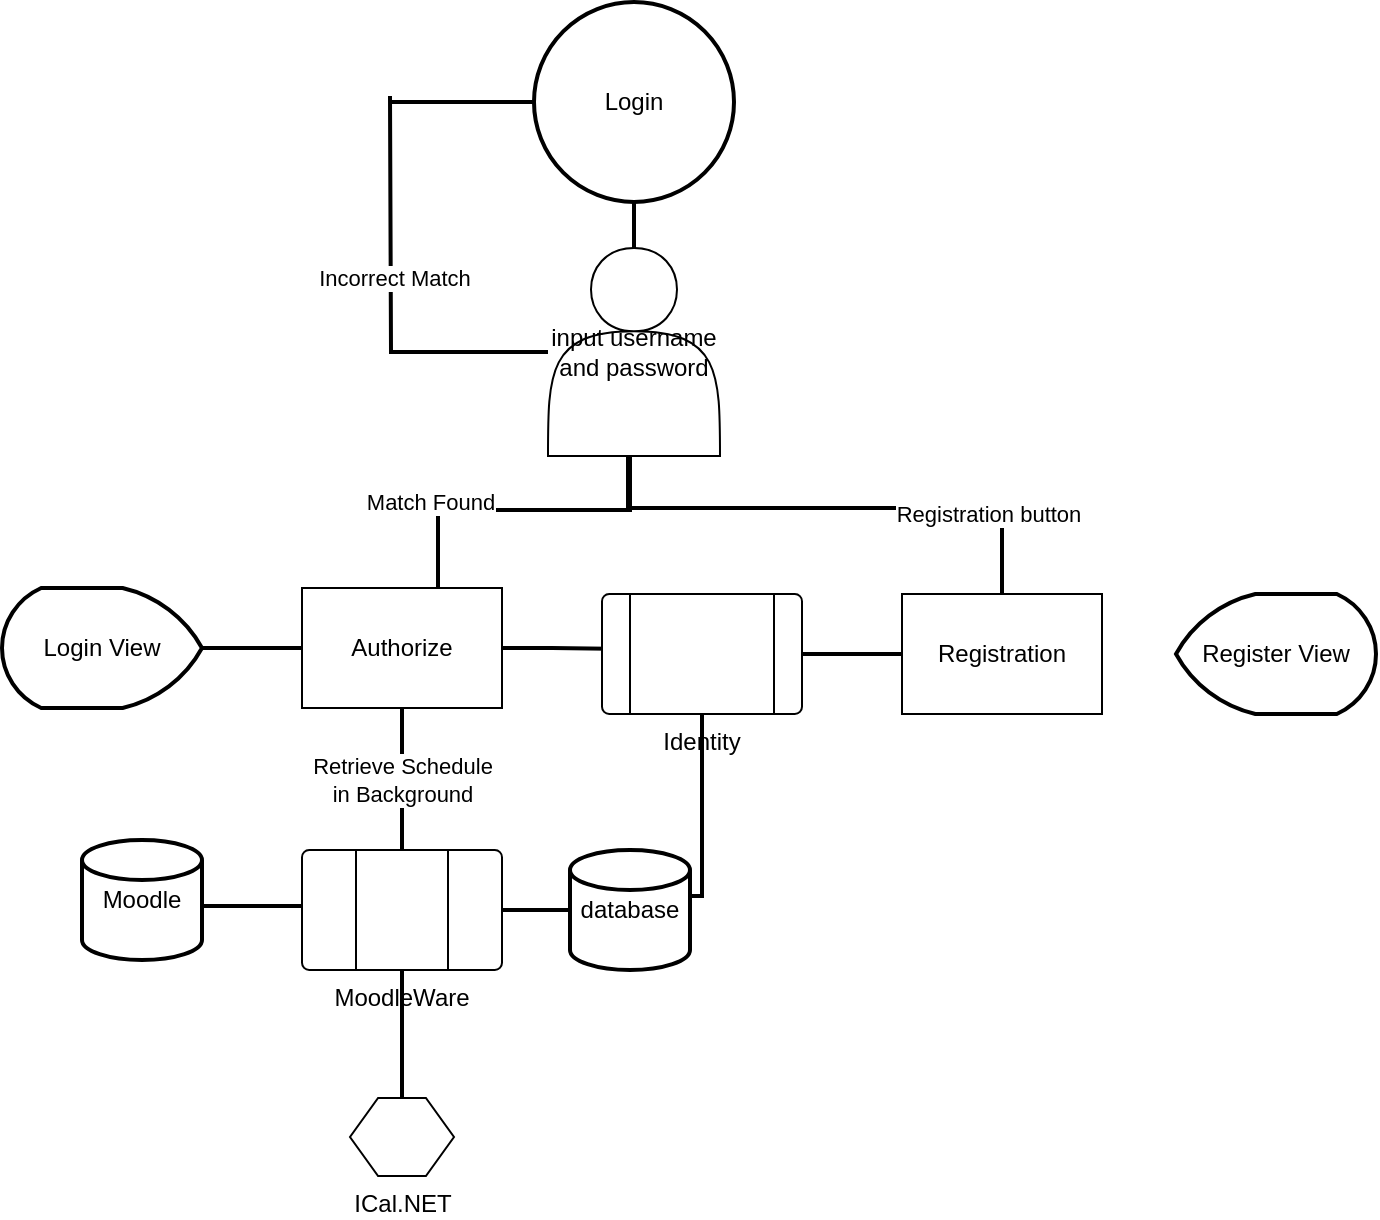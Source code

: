<mxfile version="20.8.10" type="device"><diagram id="C5RBs43oDa-KdzZeNtuy" name="Page-1"><mxGraphModel dx="901" dy="590" grid="0" gridSize="10" guides="1" tooltips="1" connect="1" arrows="1" fold="1" page="1" pageScale="1" pageWidth="827" pageHeight="1169" math="0" shadow="0"><root><mxCell id="WIyWlLk6GJQsqaUBKTNV-0"/><mxCell id="WIyWlLk6GJQsqaUBKTNV-1" parent="WIyWlLk6GJQsqaUBKTNV-0"/><mxCell id="VY14--Z6UEeG_rHjwcKi-18" style="edgeStyle=orthogonalEdgeStyle;rounded=0;orthogonalLoop=1;jettySize=auto;html=1;strokeWidth=2;endArrow=none;endFill=0;" edge="1" parent="WIyWlLk6GJQsqaUBKTNV-1" source="VY14--Z6UEeG_rHjwcKi-0" target="VY14--Z6UEeG_rHjwcKi-3"><mxGeometry relative="1" as="geometry"/></mxCell><mxCell id="VY14--Z6UEeG_rHjwcKi-19" style="edgeStyle=orthogonalEdgeStyle;rounded=0;orthogonalLoop=1;jettySize=auto;html=1;strokeWidth=2;endArrow=none;endFill=0;" edge="1" parent="WIyWlLk6GJQsqaUBKTNV-1" source="VY14--Z6UEeG_rHjwcKi-0"><mxGeometry relative="1" as="geometry"><mxPoint x="325" y="90" as="targetPoint"/></mxGeometry></mxCell><mxCell id="VY14--Z6UEeG_rHjwcKi-0" value="Login" style="strokeWidth=2;html=1;shape=mxgraph.flowchart.start_2;whiteSpace=wrap;" vertex="1" parent="WIyWlLk6GJQsqaUBKTNV-1"><mxGeometry x="396" y="40" width="100" height="100" as="geometry"/></mxCell><mxCell id="VY14--Z6UEeG_rHjwcKi-1" value="database" style="strokeWidth=2;html=1;shape=mxgraph.flowchart.database;whiteSpace=wrap;" vertex="1" parent="WIyWlLk6GJQsqaUBKTNV-1"><mxGeometry x="414" y="464" width="60" height="60" as="geometry"/></mxCell><mxCell id="VY14--Z6UEeG_rHjwcKi-14" value="Registration button" style="edgeStyle=orthogonalEdgeStyle;rounded=0;orthogonalLoop=1;jettySize=auto;html=1;strokeWidth=2;endArrow=none;endFill=0;" edge="1" parent="WIyWlLk6GJQsqaUBKTNV-1" source="VY14--Z6UEeG_rHjwcKi-3" target="VY14--Z6UEeG_rHjwcKi-7"><mxGeometry x="0.605" y="-3" relative="1" as="geometry"><Array as="points"><mxPoint x="443" y="293"/><mxPoint x="630" y="293"/></Array><mxPoint as="offset"/></mxGeometry></mxCell><mxCell id="VY14--Z6UEeG_rHjwcKi-15" style="edgeStyle=orthogonalEdgeStyle;rounded=0;orthogonalLoop=1;jettySize=auto;html=1;entryX=0.68;entryY=0.008;entryDx=0;entryDy=0;entryPerimeter=0;strokeWidth=2;endArrow=none;endFill=0;" edge="1" parent="WIyWlLk6GJQsqaUBKTNV-1" source="VY14--Z6UEeG_rHjwcKi-3" target="VY14--Z6UEeG_rHjwcKi-6"><mxGeometry relative="1" as="geometry"><Array as="points"><mxPoint x="444" y="294"/><mxPoint x="348" y="294"/></Array></mxGeometry></mxCell><mxCell id="VY14--Z6UEeG_rHjwcKi-21" value="Match Found" style="edgeLabel;html=1;align=center;verticalAlign=middle;resizable=0;points=[];" vertex="1" connectable="0" parent="VY14--Z6UEeG_rHjwcKi-15"><mxGeometry x="0.386" y="-2" relative="1" as="geometry"><mxPoint x="-15" y="-2" as="offset"/></mxGeometry></mxCell><mxCell id="VY14--Z6UEeG_rHjwcKi-17" style="edgeStyle=orthogonalEdgeStyle;rounded=0;orthogonalLoop=1;jettySize=auto;html=1;strokeWidth=2;endArrow=none;endFill=0;" edge="1" parent="WIyWlLk6GJQsqaUBKTNV-1" source="VY14--Z6UEeG_rHjwcKi-3"><mxGeometry relative="1" as="geometry"><mxPoint x="324" y="87" as="targetPoint"/></mxGeometry></mxCell><mxCell id="VY14--Z6UEeG_rHjwcKi-20" value="Incorrect Match" style="edgeLabel;html=1;align=center;verticalAlign=middle;resizable=0;points=[];" vertex="1" connectable="0" parent="VY14--Z6UEeG_rHjwcKi-17"><mxGeometry x="0.134" y="-1" relative="1" as="geometry"><mxPoint y="1" as="offset"/></mxGeometry></mxCell><mxCell id="VY14--Z6UEeG_rHjwcKi-3" value="input username and password" style="shape=actor;whiteSpace=wrap;html=1;" vertex="1" parent="WIyWlLk6GJQsqaUBKTNV-1"><mxGeometry x="403" y="163" width="86" height="104" as="geometry"/></mxCell><mxCell id="VY14--Z6UEeG_rHjwcKi-23" value="Retrieve Schedule&lt;br&gt;in Background" style="edgeStyle=orthogonalEdgeStyle;rounded=0;orthogonalLoop=1;jettySize=auto;html=1;strokeWidth=2;endArrow=none;endFill=0;" edge="1" parent="WIyWlLk6GJQsqaUBKTNV-1" source="VY14--Z6UEeG_rHjwcKi-6" target="VY14--Z6UEeG_rHjwcKi-28"><mxGeometry relative="1" as="geometry"><mxPoint x="190" y="257.5" as="targetPoint"/></mxGeometry></mxCell><mxCell id="VY14--Z6UEeG_rHjwcKi-37" style="edgeStyle=orthogonalEdgeStyle;rounded=0;orthogonalLoop=1;jettySize=auto;html=1;entryX=0.13;entryY=0.458;entryDx=0;entryDy=0;entryPerimeter=0;strokeWidth=2;endArrow=none;endFill=0;" edge="1" parent="WIyWlLk6GJQsqaUBKTNV-1" source="VY14--Z6UEeG_rHjwcKi-6" target="VY14--Z6UEeG_rHjwcKi-34"><mxGeometry relative="1" as="geometry"/></mxCell><mxCell id="VY14--Z6UEeG_rHjwcKi-39" style="edgeStyle=orthogonalEdgeStyle;rounded=0;orthogonalLoop=1;jettySize=auto;html=1;strokeWidth=2;endArrow=none;endFill=0;" edge="1" parent="WIyWlLk6GJQsqaUBKTNV-1" source="VY14--Z6UEeG_rHjwcKi-6" target="VY14--Z6UEeG_rHjwcKi-38"><mxGeometry relative="1" as="geometry"/></mxCell><mxCell id="VY14--Z6UEeG_rHjwcKi-6" value="Authorize" style="whiteSpace=wrap;html=1;align=center;verticalAlign=middle;treeFolding=1;treeMoving=1;" vertex="1" parent="WIyWlLk6GJQsqaUBKTNV-1"><mxGeometry x="280" y="333" width="100" height="60" as="geometry"/></mxCell><mxCell id="VY14--Z6UEeG_rHjwcKi-35" style="edgeStyle=orthogonalEdgeStyle;rounded=0;orthogonalLoop=1;jettySize=auto;html=1;strokeWidth=2;endArrow=none;endFill=0;" edge="1" parent="WIyWlLk6GJQsqaUBKTNV-1" target="VY14--Z6UEeG_rHjwcKi-34"><mxGeometry relative="1" as="geometry"><mxPoint x="589" y="363" as="sourcePoint"/><Array as="points"><mxPoint x="589" y="366"/></Array></mxGeometry></mxCell><mxCell id="VY14--Z6UEeG_rHjwcKi-7" value="Registration" style="whiteSpace=wrap;html=1;align=center;verticalAlign=middle;treeFolding=1;treeMoving=1;" vertex="1" parent="WIyWlLk6GJQsqaUBKTNV-1"><mxGeometry x="580" y="336" width="100" height="60" as="geometry"/></mxCell><mxCell id="VY14--Z6UEeG_rHjwcKi-24" style="edgeStyle=orthogonalEdgeStyle;rounded=0;orthogonalLoop=1;jettySize=auto;html=1;strokeWidth=2;endArrow=none;endFill=0;" edge="1" parent="WIyWlLk6GJQsqaUBKTNV-1" source="VY14--Z6UEeG_rHjwcKi-28" target="VY14--Z6UEeG_rHjwcKi-1"><mxGeometry relative="1" as="geometry"><mxPoint x="90" y="257.5" as="sourcePoint"/></mxGeometry></mxCell><mxCell id="VY14--Z6UEeG_rHjwcKi-31" style="edgeStyle=orthogonalEdgeStyle;rounded=0;orthogonalLoop=1;jettySize=auto;html=1;strokeWidth=2;endArrow=none;endFill=0;startArrow=none;" edge="1" parent="WIyWlLk6GJQsqaUBKTNV-1" source="VY14--Z6UEeG_rHjwcKi-26" target="VY14--Z6UEeG_rHjwcKi-29"><mxGeometry relative="1" as="geometry"><Array as="points"><mxPoint x="199" y="492"/></Array></mxGeometry></mxCell><mxCell id="VY14--Z6UEeG_rHjwcKi-28" value="MoodleWare" style="verticalLabelPosition=bottom;verticalAlign=top;html=1;shape=process;whiteSpace=wrap;rounded=1;size=0.27;arcSize=6;" vertex="1" parent="WIyWlLk6GJQsqaUBKTNV-1"><mxGeometry x="280" y="464" width="100" height="60" as="geometry"/></mxCell><mxCell id="VY14--Z6UEeG_rHjwcKi-29" value="Moodle" style="strokeWidth=2;html=1;shape=mxgraph.flowchart.database;whiteSpace=wrap;" vertex="1" parent="WIyWlLk6GJQsqaUBKTNV-1"><mxGeometry x="170" y="459" width="60" height="60" as="geometry"/></mxCell><mxCell id="VY14--Z6UEeG_rHjwcKi-26" value="ICal.NET" style="verticalLabelPosition=bottom;verticalAlign=top;html=1;shape=hexagon;perimeter=hexagonPerimeter2;arcSize=6;size=0.27;" vertex="1" parent="WIyWlLk6GJQsqaUBKTNV-1"><mxGeometry x="304" y="588" width="52" height="39" as="geometry"/></mxCell><mxCell id="VY14--Z6UEeG_rHjwcKi-36" style="edgeStyle=orthogonalEdgeStyle;rounded=0;orthogonalLoop=1;jettySize=auto;html=1;strokeWidth=2;endArrow=none;endFill=0;" edge="1" parent="WIyWlLk6GJQsqaUBKTNV-1" source="VY14--Z6UEeG_rHjwcKi-34" target="VY14--Z6UEeG_rHjwcKi-1"><mxGeometry relative="1" as="geometry"><Array as="points"><mxPoint x="480" y="487"/></Array></mxGeometry></mxCell><mxCell id="VY14--Z6UEeG_rHjwcKi-34" value="Identity" style="verticalLabelPosition=bottom;verticalAlign=top;html=1;shape=process;whiteSpace=wrap;rounded=1;size=0.14;arcSize=6;" vertex="1" parent="WIyWlLk6GJQsqaUBKTNV-1"><mxGeometry x="430" y="336" width="100" height="60" as="geometry"/></mxCell><mxCell id="VY14--Z6UEeG_rHjwcKi-38" value="Login View" style="strokeWidth=2;html=1;shape=mxgraph.flowchart.display;whiteSpace=wrap;rotation=0;horizontal=1;flipH=1;flipV=1;" vertex="1" parent="WIyWlLk6GJQsqaUBKTNV-1"><mxGeometry x="130" y="333" width="100" height="60" as="geometry"/></mxCell><mxCell id="VY14--Z6UEeG_rHjwcKi-40" value="Register View" style="strokeWidth=2;html=1;shape=mxgraph.flowchart.display;whiteSpace=wrap;" vertex="1" parent="WIyWlLk6GJQsqaUBKTNV-1"><mxGeometry x="717" y="336" width="100" height="60" as="geometry"/></mxCell></root></mxGraphModel></diagram></mxfile>